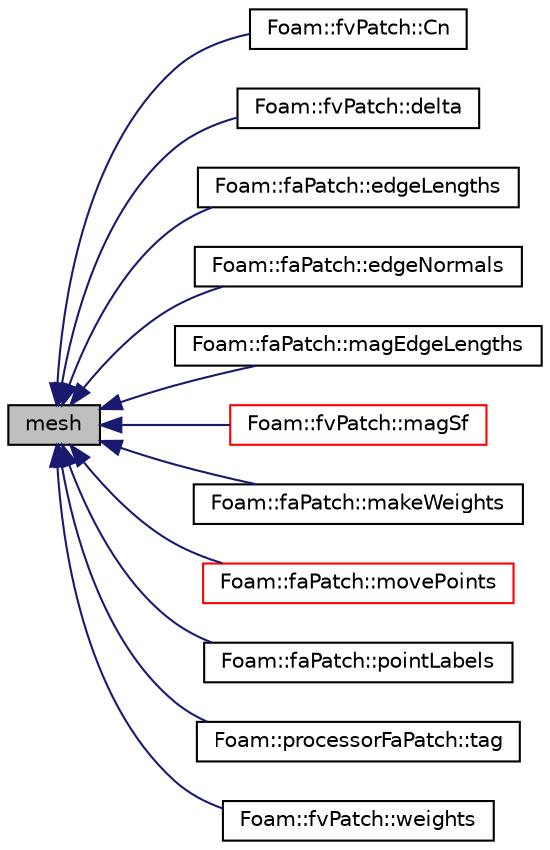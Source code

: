 digraph "mesh"
{
  bgcolor="transparent";
  edge [fontname="Helvetica",fontsize="10",labelfontname="Helvetica",labelfontsize="10"];
  node [fontname="Helvetica",fontsize="10",shape=record];
  rankdir="LR";
  Node1 [label="mesh",height=0.2,width=0.4,color="black", fillcolor="grey75", style="filled" fontcolor="black"];
  Node1 -> Node2 [dir="back",color="midnightblue",fontsize="10",style="solid",fontname="Helvetica"];
  Node2 [label="Foam::fvPatch::Cn",height=0.2,width=0.4,color="black",URL="$classFoam_1_1fvPatch.html#a94b8646f3fa7eae7be87b04fd1b0293d",tooltip="Return neighbour cell centres. "];
  Node1 -> Node3 [dir="back",color="midnightblue",fontsize="10",style="solid",fontname="Helvetica"];
  Node3 [label="Foam::fvPatch::delta",height=0.2,width=0.4,color="black",URL="$classFoam_1_1fvPatch.html#a7a789bc5f9f58b359455dee1b4f85950",tooltip="Return cell-centre to face-centre vector except for coupled patches for which the cell-centre to coup..."];
  Node1 -> Node4 [dir="back",color="midnightblue",fontsize="10",style="solid",fontname="Helvetica"];
  Node4 [label="Foam::faPatch::edgeLengths",height=0.2,width=0.4,color="black",URL="$classFoam_1_1faPatch.html#af2723a6663cec7535b932acaf1793d18",tooltip="Return edge length vectors. "];
  Node1 -> Node5 [dir="back",color="midnightblue",fontsize="10",style="solid",fontname="Helvetica"];
  Node5 [label="Foam::faPatch::edgeNormals",height=0.2,width=0.4,color="black",URL="$classFoam_1_1faPatch.html#aa1409d48986aab599ffca30c33b18b92",tooltip="Return edge normals. "];
  Node1 -> Node6 [dir="back",color="midnightblue",fontsize="10",style="solid",fontname="Helvetica"];
  Node6 [label="Foam::faPatch::magEdgeLengths",height=0.2,width=0.4,color="black",URL="$classFoam_1_1faPatch.html#a3a957896ad27e3c550357712eee33c9b",tooltip="Return edge length magnitudes. "];
  Node1 -> Node7 [dir="back",color="midnightblue",fontsize="10",style="solid",fontname="Helvetica"];
  Node7 [label="Foam::fvPatch::magSf",height=0.2,width=0.4,color="red",URL="$classFoam_1_1fvPatch.html#af3911113e534bb184d697a9add80c55c",tooltip="Return face area magnitudes. "];
  Node1 -> Node8 [dir="back",color="midnightblue",fontsize="10",style="solid",fontname="Helvetica"];
  Node8 [label="Foam::faPatch::makeWeights",height=0.2,width=0.4,color="black",URL="$classFoam_1_1faPatch.html#a6e8461e70d8bb85a22df5d8266daaa55",tooltip="Make patch weighting factors. "];
  Node1 -> Node9 [dir="back",color="midnightblue",fontsize="10",style="solid",fontname="Helvetica"];
  Node9 [label="Foam::faPatch::movePoints",height=0.2,width=0.4,color="red",URL="$classFoam_1_1faPatch.html#ab62834098bae1d3887f578c700754f39",tooltip="Correct patch after moving points. "];
  Node1 -> Node10 [dir="back",color="midnightblue",fontsize="10",style="solid",fontname="Helvetica"];
  Node10 [label="Foam::faPatch::pointLabels",height=0.2,width=0.4,color="black",URL="$classFoam_1_1faPatch.html#a5f9feed7080091fab037c252e80a11f3",tooltip="Return patch point labels. "];
  Node1 -> Node11 [dir="back",color="midnightblue",fontsize="10",style="solid",fontname="Helvetica"];
  Node11 [label="Foam::processorFaPatch::tag",height=0.2,width=0.4,color="black",URL="$classFoam_1_1processorFaPatch.html#aeb56925b80e35f34f6b668e91663d570",tooltip="Return message tag to use for communication. "];
  Node1 -> Node12 [dir="back",color="midnightblue",fontsize="10",style="solid",fontname="Helvetica"];
  Node12 [label="Foam::fvPatch::weights",height=0.2,width=0.4,color="black",URL="$classFoam_1_1fvPatch.html#ad4c3367f0165da9306aa5c0f232a78bd",tooltip="Return patch weighting factors. "];
}
